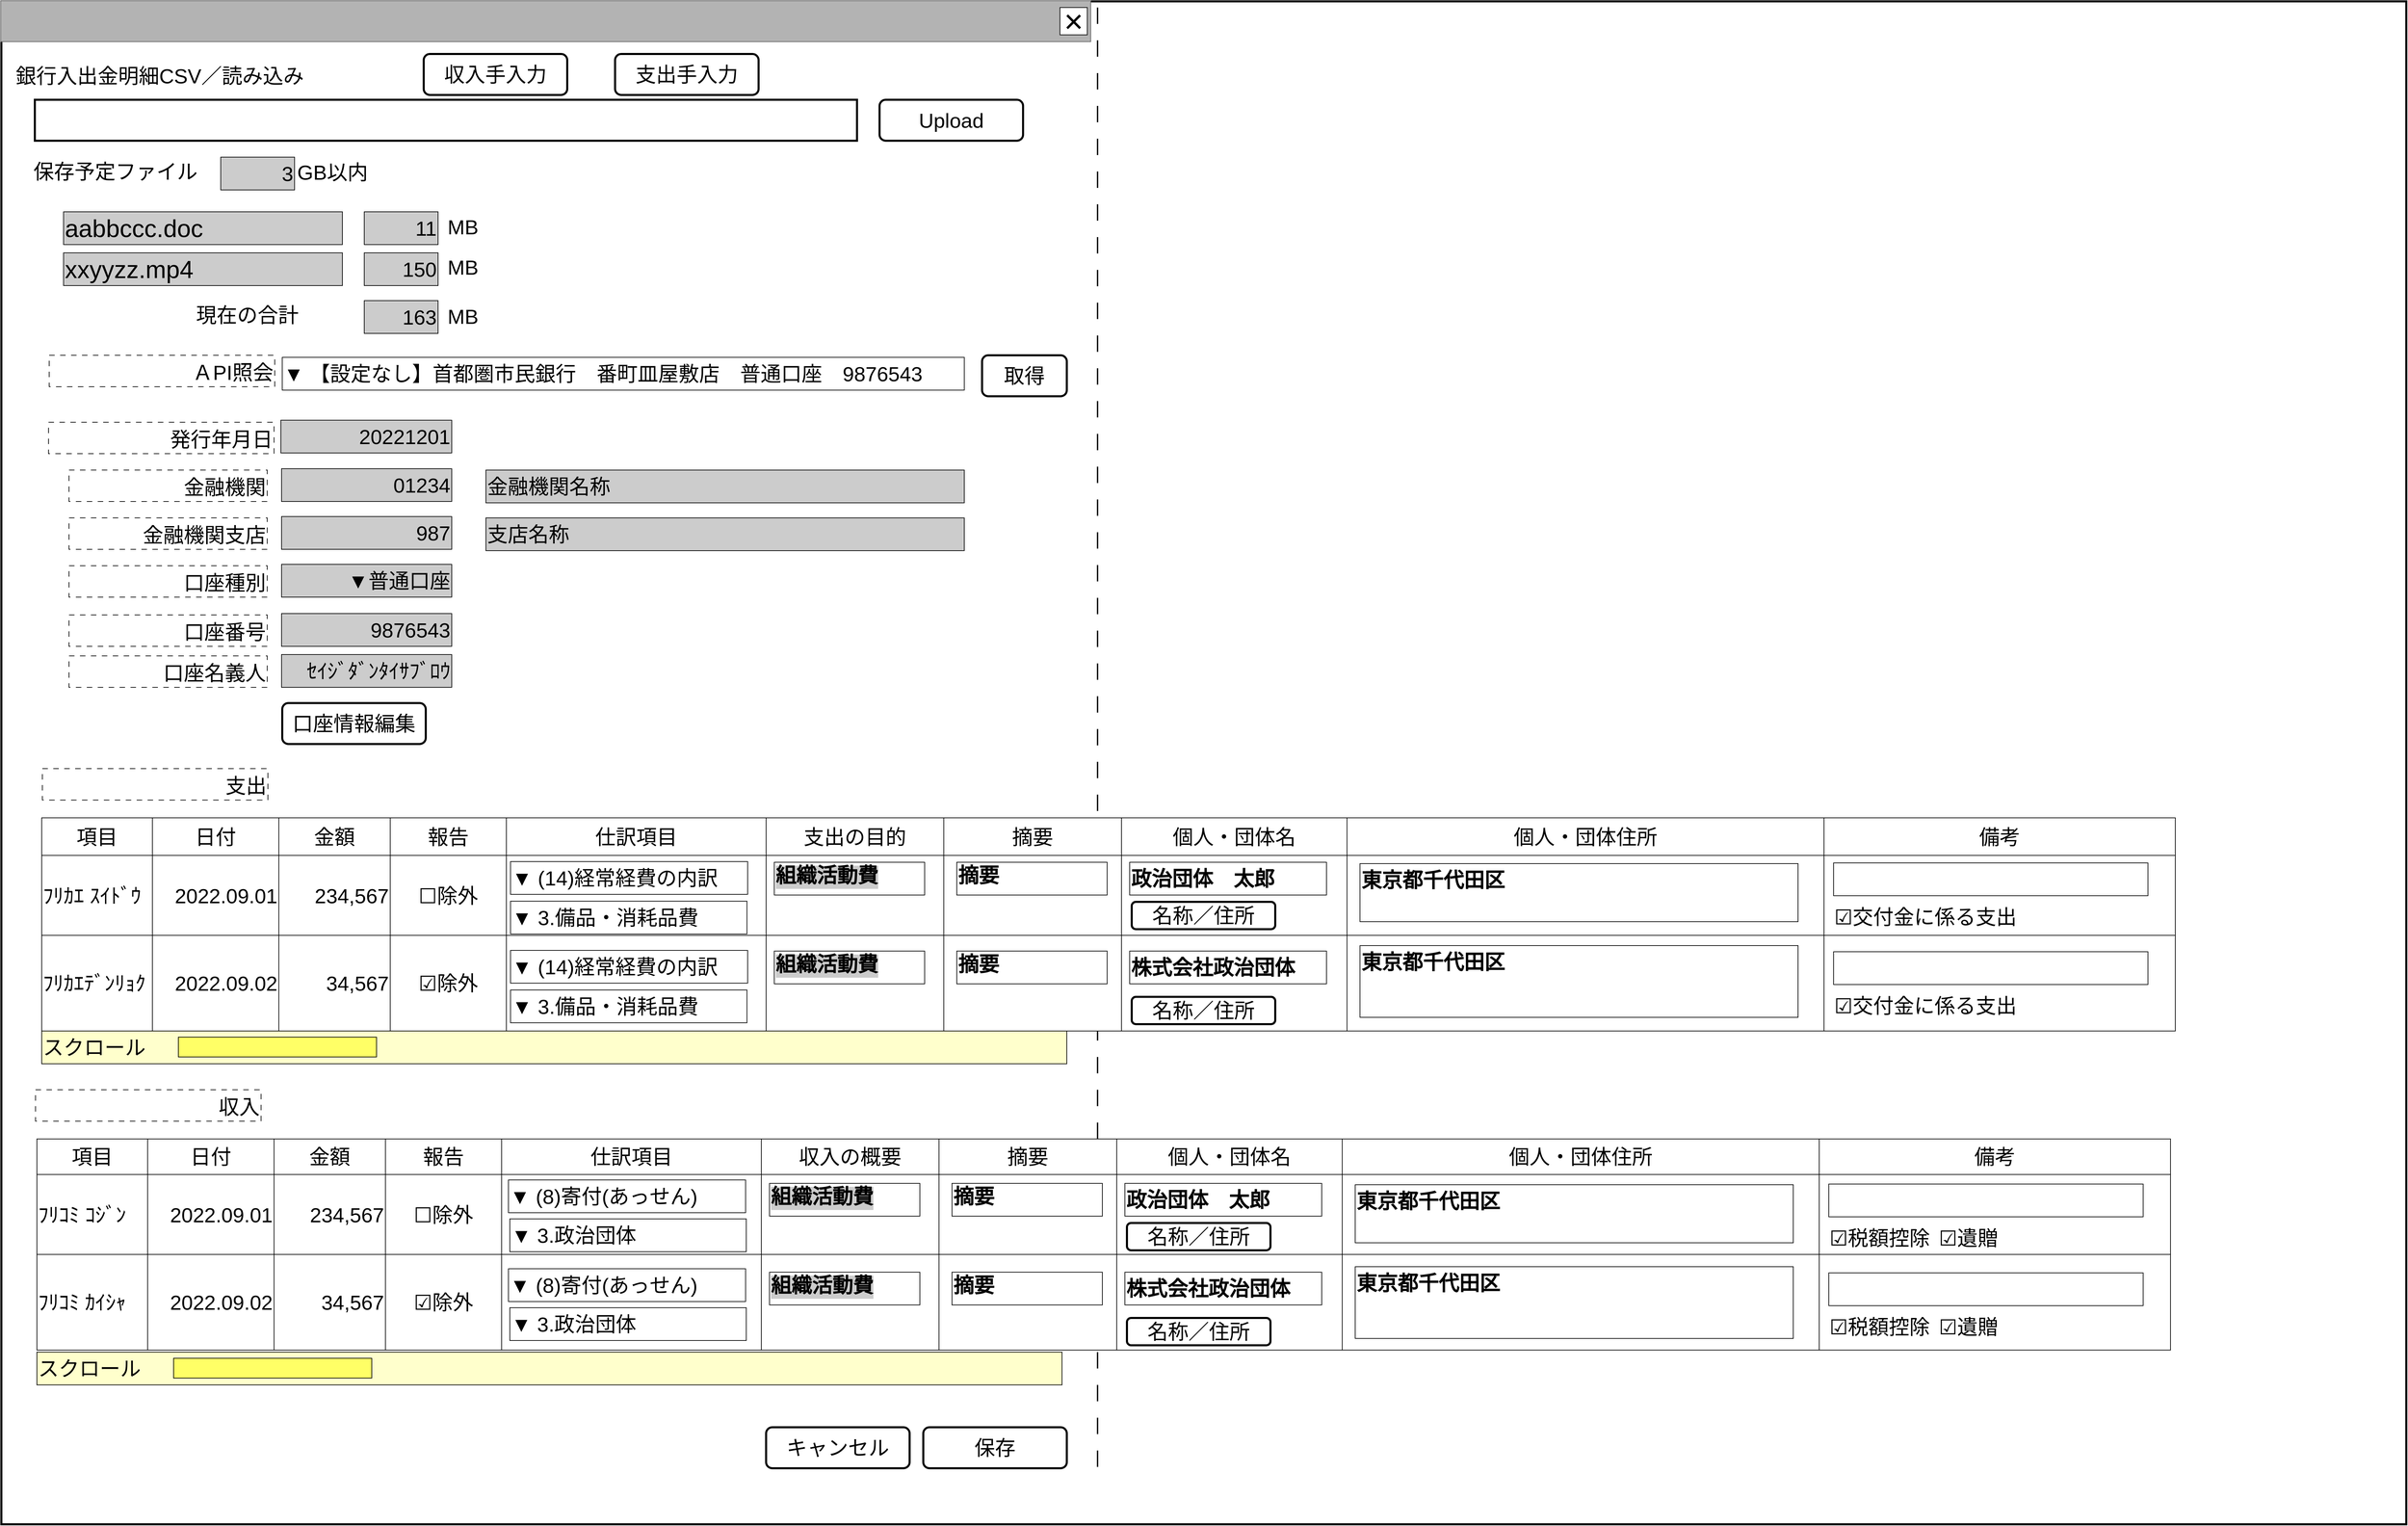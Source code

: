 <mxfile version="23.0.2" type="device">
  <diagram name="ページ1" id="LE8fIzdrHe0wcv1LTvfw">
    <mxGraphModel dx="2887" dy="1727" grid="1" gridSize="10" guides="1" tooltips="1" connect="1" arrows="1" fold="1" page="1" pageScale="1" pageWidth="1600" pageHeight="1200" math="0" shadow="0">
      <root>
        <mxCell id="0" />
        <mxCell id="cFaB45KztUIKXS-_cTrr-4" value="背景" style="locked=1;" parent="0" visible="0" />
        <mxCell id="cFaB45KztUIKXS-_cTrr-5" value="" style="rounded=0;whiteSpace=wrap;html=1;strokeWidth=3;" parent="cFaB45KztUIKXS-_cTrr-4" vertex="1">
          <mxGeometry x="1" y="1" width="1595" height="1180" as="geometry" />
        </mxCell>
        <mxCell id="cFaB45KztUIKXS-_cTrr-6" value="" style="rounded=0;whiteSpace=wrap;html=1;fillColor=#B3B3B3;fontColor=#333333;strokeColor=#666666;" parent="cFaB45KztUIKXS-_cTrr-4" vertex="1">
          <mxGeometry width="1595" height="60" as="geometry" />
        </mxCell>
        <mxCell id="cFaB45KztUIKXS-_cTrr-7" value="&lt;font style=&quot;font-size: 48px;&quot;&gt;×&lt;/font&gt;" style="rounded=0;whiteSpace=wrap;html=1;" parent="cFaB45KztUIKXS-_cTrr-4" vertex="1">
          <mxGeometry x="1550" y="10" width="40" height="40" as="geometry" />
        </mxCell>
        <mxCell id="cFaB45KztUIKXS-_cTrr-8" value="" style="rounded=0;whiteSpace=wrap;html=1;" parent="cFaB45KztUIKXS-_cTrr-4" vertex="1">
          <mxGeometry x="830" y="670" width="120" height="60" as="geometry" />
        </mxCell>
        <mxCell id="cFaB45KztUIKXS-_cTrr-9" value="ウインドウ" style="" parent="0" />
        <mxCell id="cFaB45KztUIKXS-_cTrr-10" value="" style="rounded=0;whiteSpace=wrap;html=1;strokeWidth=3;" parent="cFaB45KztUIKXS-_cTrr-9" vertex="1">
          <mxGeometry x="1" y="1" width="3519" height="2229" as="geometry" />
        </mxCell>
        <mxCell id="cFaB45KztUIKXS-_cTrr-11" value="" style="rounded=0;whiteSpace=wrap;html=1;fillColor=#B3B3B3;fontColor=#333333;strokeColor=#666666;" parent="cFaB45KztUIKXS-_cTrr-9" vertex="1">
          <mxGeometry width="1595" height="60" as="geometry" />
        </mxCell>
        <mxCell id="vKDBNKoQQVE-0nd1KgR7-112" value="" style="line;strokeWidth=2;direction=south;html=1;dashed=1;dashPattern=12 12;" parent="cFaB45KztUIKXS-_cTrr-9" vertex="1">
          <mxGeometry x="1600" y="10" width="10" height="2160" as="geometry" />
        </mxCell>
        <mxCell id="cFaB45KztUIKXS-_cTrr-12" value="&lt;font style=&quot;font-size: 48px;&quot;&gt;×&lt;/font&gt;" style="rounded=0;whiteSpace=wrap;html=1;" parent="cFaB45KztUIKXS-_cTrr-9" vertex="1">
          <mxGeometry x="1550" y="10" width="40" height="40" as="geometry" />
        </mxCell>
        <mxCell id="cFaB45KztUIKXS-_cTrr-14" value="名称未設定レイヤ" style="" parent="0" />
        <mxCell id="vKDBNKoQQVE-0nd1KgR7-4" value="&lt;span style=&quot;font-size: 30px;&quot;&gt;保存予定ファイル&lt;/span&gt;" style="text;html=1;strokeColor=none;fillColor=none;align=left;verticalAlign=middle;whiteSpace=wrap;rounded=0;" parent="cFaB45KztUIKXS-_cTrr-14" vertex="1">
          <mxGeometry x="46" y="230" width="250" height="40" as="geometry" />
        </mxCell>
        <mxCell id="vKDBNKoQQVE-0nd1KgR7-5" value="&lt;span style=&quot;font-size: 30px;&quot;&gt;3&lt;/span&gt;" style="rounded=0;whiteSpace=wrap;html=1;align=right;fillColor=#CCCCCC;" parent="cFaB45KztUIKXS-_cTrr-14" vertex="1">
          <mxGeometry x="322" y="229" width="108" height="48" as="geometry" />
        </mxCell>
        <mxCell id="vKDBNKoQQVE-0nd1KgR7-6" value="&lt;span style=&quot;font-size: 30px;&quot;&gt;GB以内&lt;/span&gt;" style="text;html=1;strokeColor=none;fillColor=none;align=left;verticalAlign=middle;whiteSpace=wrap;rounded=0;" parent="cFaB45KztUIKXS-_cTrr-14" vertex="1">
          <mxGeometry x="432" y="231" width="250" height="40" as="geometry" />
        </mxCell>
        <mxCell id="vKDBNKoQQVE-0nd1KgR7-7" value="&lt;font style=&quot;font-size: 36px;&quot;&gt;aabbccc.doc&lt;/font&gt;" style="rounded=0;whiteSpace=wrap;html=1;align=left;fillColor=#CCCCCC;" parent="cFaB45KztUIKXS-_cTrr-14" vertex="1">
          <mxGeometry x="92" y="309" width="408" height="48" as="geometry" />
        </mxCell>
        <mxCell id="vKDBNKoQQVE-0nd1KgR7-8" value="&lt;font style=&quot;font-size: 36px;&quot;&gt;xxyyzz.mp4&lt;/font&gt;" style="rounded=0;whiteSpace=wrap;html=1;align=left;fillColor=#CCCCCC;" parent="cFaB45KztUIKXS-_cTrr-14" vertex="1">
          <mxGeometry x="92" y="369" width="408" height="48" as="geometry" />
        </mxCell>
        <mxCell id="vKDBNKoQQVE-0nd1KgR7-9" value="&lt;span style=&quot;font-size: 30px;&quot;&gt;11&lt;/span&gt;" style="rounded=0;whiteSpace=wrap;html=1;align=right;fillColor=#CCCCCC;" parent="cFaB45KztUIKXS-_cTrr-14" vertex="1">
          <mxGeometry x="532" y="309" width="108" height="48" as="geometry" />
        </mxCell>
        <mxCell id="vKDBNKoQQVE-0nd1KgR7-10" value="&lt;span style=&quot;font-size: 30px;&quot;&gt;150&lt;/span&gt;" style="rounded=0;whiteSpace=wrap;html=1;align=right;fillColor=#CCCCCC;" parent="cFaB45KztUIKXS-_cTrr-14" vertex="1">
          <mxGeometry x="532" y="369" width="108" height="48" as="geometry" />
        </mxCell>
        <mxCell id="vKDBNKoQQVE-0nd1KgR7-11" value="&lt;span style=&quot;font-size: 30px;&quot;&gt;MB&lt;/span&gt;" style="text;html=1;strokeColor=none;fillColor=none;align=left;verticalAlign=middle;whiteSpace=wrap;rounded=0;" parent="cFaB45KztUIKXS-_cTrr-14" vertex="1">
          <mxGeometry x="652" y="311" width="88" height="40" as="geometry" />
        </mxCell>
        <mxCell id="vKDBNKoQQVE-0nd1KgR7-12" value="&lt;span style=&quot;font-size: 30px;&quot;&gt;MB&lt;/span&gt;" style="text;html=1;strokeColor=none;fillColor=none;align=left;verticalAlign=middle;whiteSpace=wrap;rounded=0;" parent="cFaB45KztUIKXS-_cTrr-14" vertex="1">
          <mxGeometry x="652" y="370" width="88" height="40" as="geometry" />
        </mxCell>
        <mxCell id="vKDBNKoQQVE-0nd1KgR7-13" value="&lt;span style=&quot;font-size: 30px;&quot;&gt;現在の合計&lt;/span&gt;" style="text;html=1;strokeColor=none;fillColor=none;align=left;verticalAlign=middle;whiteSpace=wrap;rounded=0;" parent="cFaB45KztUIKXS-_cTrr-14" vertex="1">
          <mxGeometry x="284" y="440" width="250" height="40" as="geometry" />
        </mxCell>
        <mxCell id="vKDBNKoQQVE-0nd1KgR7-14" value="&lt;span style=&quot;font-size: 30px;&quot;&gt;163&lt;/span&gt;" style="rounded=0;whiteSpace=wrap;html=1;align=right;fillColor=#CCCCCC;" parent="cFaB45KztUIKXS-_cTrr-14" vertex="1">
          <mxGeometry x="532" y="439" width="108" height="48" as="geometry" />
        </mxCell>
        <mxCell id="vKDBNKoQQVE-0nd1KgR7-15" value="&lt;span style=&quot;font-size: 30px;&quot;&gt;MB&lt;/span&gt;" style="text;html=1;strokeColor=none;fillColor=none;align=left;verticalAlign=middle;whiteSpace=wrap;rounded=0;" parent="cFaB45KztUIKXS-_cTrr-14" vertex="1">
          <mxGeometry x="652" y="442" width="88" height="40" as="geometry" />
        </mxCell>
        <mxCell id="vKDBNKoQQVE-0nd1KgR7-16" value="&lt;span style=&quot;font-size: 30px;&quot;&gt;Upload&lt;/span&gt;" style="rounded=1;whiteSpace=wrap;html=1;fillColor=#FFFFFF;strokeWidth=3;" parent="cFaB45KztUIKXS-_cTrr-14" vertex="1">
          <mxGeometry x="1286" y="145" width="210" height="60" as="geometry" />
        </mxCell>
        <mxCell id="vKDBNKoQQVE-0nd1KgR7-17" value="&lt;span style=&quot;font-size: 30px;&quot;&gt;銀行入出金明細CSV／読み込み&lt;/span&gt;" style="text;html=1;strokeColor=none;fillColor=none;align=left;verticalAlign=middle;whiteSpace=wrap;rounded=0;" parent="cFaB45KztUIKXS-_cTrr-14" vertex="1">
          <mxGeometry x="20" y="90" width="600" height="40" as="geometry" />
        </mxCell>
        <mxCell id="vKDBNKoQQVE-0nd1KgR7-18" value="" style="rounded=0;whiteSpace=wrap;html=1;strokeWidth=3;" parent="cFaB45KztUIKXS-_cTrr-14" vertex="1">
          <mxGeometry x="50" y="145" width="1203" height="60" as="geometry" />
        </mxCell>
        <mxCell id="vKDBNKoQQVE-0nd1KgR7-20" value="&lt;span style=&quot;font-size: 30px;&quot;&gt;保存&lt;/span&gt;" style="rounded=1;whiteSpace=wrap;html=1;strokeWidth=3;" parent="cFaB45KztUIKXS-_cTrr-14" vertex="1">
          <mxGeometry x="1350" y="2088" width="210" height="60" as="geometry" />
        </mxCell>
        <mxCell id="vKDBNKoQQVE-0nd1KgR7-21" value="&lt;span style=&quot;font-size: 30px;&quot;&gt;キャンセル&lt;/span&gt;" style="rounded=1;whiteSpace=wrap;html=1;strokeWidth=3;" parent="cFaB45KztUIKXS-_cTrr-14" vertex="1">
          <mxGeometry x="1120" y="2088" width="210" height="60" as="geometry" />
        </mxCell>
        <mxCell id="vKDBNKoQQVE-0nd1KgR7-33" value="&lt;span style=&quot;font-size: 30px;&quot;&gt;発行年月日&lt;/span&gt;" style="rounded=0;whiteSpace=wrap;html=1;align=right;dashed=1;dashPattern=8 8;verticalAlign=bottom;" parent="cFaB45KztUIKXS-_cTrr-14" vertex="1">
          <mxGeometry x="70" y="617" width="330" height="46" as="geometry" />
        </mxCell>
        <mxCell id="vKDBNKoQQVE-0nd1KgR7-34" value="&lt;font style=&quot;font-size: 30px;&quot;&gt;20221201&lt;/font&gt;" style="rounded=0;whiteSpace=wrap;html=1;align=right;fillColor=#CCCCCC;" parent="cFaB45KztUIKXS-_cTrr-14" vertex="1">
          <mxGeometry x="410" y="614" width="250" height="48" as="geometry" />
        </mxCell>
        <mxCell id="vKDBNKoQQVE-0nd1KgR7-37" value="&lt;span style=&quot;font-size: 30px;&quot;&gt;金融機関&lt;/span&gt;" style="rounded=0;whiteSpace=wrap;html=1;align=right;dashed=1;dashPattern=8 8;verticalAlign=bottom;" parent="cFaB45KztUIKXS-_cTrr-14" vertex="1">
          <mxGeometry x="100" y="687" width="290" height="46" as="geometry" />
        </mxCell>
        <mxCell id="vKDBNKoQQVE-0nd1KgR7-38" value="&lt;span style=&quot;font-size: 30px;&quot;&gt;金融機関名称&lt;/span&gt;" style="rounded=0;whiteSpace=wrap;html=1;align=left;fillColor=#CCCCCC;" parent="cFaB45KztUIKXS-_cTrr-14" vertex="1">
          <mxGeometry x="710" y="687" width="700" height="48" as="geometry" />
        </mxCell>
        <mxCell id="vKDBNKoQQVE-0nd1KgR7-86" value="&lt;span style=&quot;font-size: 30px;&quot;&gt;収入手入力&lt;/span&gt;" style="rounded=1;whiteSpace=wrap;html=1;fillColor=#FFFFFF;strokeWidth=3;" parent="cFaB45KztUIKXS-_cTrr-14" vertex="1">
          <mxGeometry x="619" y="78" width="210" height="60" as="geometry" />
        </mxCell>
        <mxCell id="vKDBNKoQQVE-0nd1KgR7-113" value="&lt;div style=&quot;&quot;&gt;&lt;font style=&quot;font-size: 30px;&quot;&gt;スクロール&lt;/font&gt;&lt;/div&gt;" style="rounded=0;whiteSpace=wrap;html=1;align=left;verticalAlign=top;fillColor=#FFFFCC;" parent="cFaB45KztUIKXS-_cTrr-14" vertex="1">
          <mxGeometry x="60" y="1508" width="1500" height="48" as="geometry" />
        </mxCell>
        <mxCell id="vKDBNKoQQVE-0nd1KgR7-114" value="&lt;div style=&quot;&quot;&gt;&lt;br&gt;&lt;/div&gt;" style="rounded=0;whiteSpace=wrap;html=1;align=left;verticalAlign=top;fillColor=#FFFF66;" parent="cFaB45KztUIKXS-_cTrr-14" vertex="1">
          <mxGeometry x="260" y="1517" width="290" height="29" as="geometry" />
        </mxCell>
        <mxCell id="v6TTtqZo2tFXb-guGodf-0" value="&lt;span style=&quot;font-size: 30px;&quot;&gt;01234&lt;/span&gt;" style="rounded=0;whiteSpace=wrap;html=1;align=right;fillColor=#CCCCCC;" parent="cFaB45KztUIKXS-_cTrr-14" vertex="1">
          <mxGeometry x="411" y="685" width="249" height="48" as="geometry" />
        </mxCell>
        <mxCell id="v6TTtqZo2tFXb-guGodf-1" value="&lt;span style=&quot;font-size: 30px;&quot;&gt;金融機関支店&lt;/span&gt;" style="rounded=0;whiteSpace=wrap;html=1;align=right;dashed=1;dashPattern=8 8;verticalAlign=bottom;" parent="cFaB45KztUIKXS-_cTrr-14" vertex="1">
          <mxGeometry x="100" y="757" width="290" height="46" as="geometry" />
        </mxCell>
        <mxCell id="v6TTtqZo2tFXb-guGodf-2" value="&lt;span style=&quot;font-size: 30px;&quot;&gt;支店名称&lt;/span&gt;" style="rounded=0;whiteSpace=wrap;html=1;align=left;fillColor=#CCCCCC;" parent="cFaB45KztUIKXS-_cTrr-14" vertex="1">
          <mxGeometry x="710" y="757" width="700" height="48" as="geometry" />
        </mxCell>
        <mxCell id="v6TTtqZo2tFXb-guGodf-3" value="&lt;span style=&quot;font-size: 30px;&quot;&gt;987&lt;/span&gt;" style="rounded=0;whiteSpace=wrap;html=1;align=right;fillColor=#CCCCCC;" parent="cFaB45KztUIKXS-_cTrr-14" vertex="1">
          <mxGeometry x="411" y="755" width="249" height="48" as="geometry" />
        </mxCell>
        <mxCell id="v6TTtqZo2tFXb-guGodf-4" value="&lt;span style=&quot;font-size: 30px;&quot;&gt;口座種別&lt;/span&gt;" style="rounded=0;whiteSpace=wrap;html=1;align=right;dashed=1;dashPattern=8 8;verticalAlign=bottom;" parent="cFaB45KztUIKXS-_cTrr-14" vertex="1">
          <mxGeometry x="100" y="827" width="290" height="46" as="geometry" />
        </mxCell>
        <mxCell id="v6TTtqZo2tFXb-guGodf-6" value="&lt;span style=&quot;font-size: 30px;&quot;&gt;▼普通口座&lt;/span&gt;" style="rounded=0;whiteSpace=wrap;html=1;align=right;fillColor=#CCCCCC;" parent="cFaB45KztUIKXS-_cTrr-14" vertex="1">
          <mxGeometry x="411" y="825" width="249" height="48" as="geometry" />
        </mxCell>
        <mxCell id="v6TTtqZo2tFXb-guGodf-7" value="&lt;span style=&quot;font-size: 30px;&quot;&gt;口座番号&lt;/span&gt;" style="rounded=0;whiteSpace=wrap;html=1;align=right;dashed=1;dashPattern=8 8;verticalAlign=bottom;" parent="cFaB45KztUIKXS-_cTrr-14" vertex="1">
          <mxGeometry x="100" y="899" width="290" height="46" as="geometry" />
        </mxCell>
        <mxCell id="v6TTtqZo2tFXb-guGodf-9" value="&lt;span style=&quot;font-size: 30px;&quot;&gt;9876543&lt;/span&gt;" style="rounded=0;whiteSpace=wrap;html=1;align=right;fillColor=#CCCCCC;" parent="cFaB45KztUIKXS-_cTrr-14" vertex="1">
          <mxGeometry x="411" y="897" width="249" height="48" as="geometry" />
        </mxCell>
        <mxCell id="v6TTtqZo2tFXb-guGodf-10" value="&lt;div style=&quot;&quot;&gt;&lt;font style=&quot;font-size: 30px;&quot;&gt;▼ 【設定なし】首都圏市民銀行　番町皿屋敷店　普通口座　9876543&lt;/font&gt;&lt;/div&gt;" style="rounded=0;whiteSpace=wrap;html=1;align=left;" parent="cFaB45KztUIKXS-_cTrr-14" vertex="1">
          <mxGeometry x="412" y="522" width="998" height="48" as="geometry" />
        </mxCell>
        <mxCell id="v6TTtqZo2tFXb-guGodf-12" value="&lt;span style=&quot;font-size: 30px;&quot;&gt;ＡPI照会&lt;/span&gt;" style="rounded=0;whiteSpace=wrap;html=1;align=right;dashed=1;dashPattern=8 8;verticalAlign=bottom;" parent="cFaB45KztUIKXS-_cTrr-14" vertex="1">
          <mxGeometry x="71" y="519" width="330" height="46" as="geometry" />
        </mxCell>
        <mxCell id="v6TTtqZo2tFXb-guGodf-13" value="&lt;span style=&quot;font-size: 30px;&quot;&gt;支出&lt;/span&gt;" style="rounded=0;whiteSpace=wrap;html=1;align=right;dashed=1;dashPattern=8 8;verticalAlign=bottom;" parent="cFaB45KztUIKXS-_cTrr-14" vertex="1">
          <mxGeometry x="61" y="1124" width="330" height="46" as="geometry" />
        </mxCell>
        <mxCell id="v6TTtqZo2tFXb-guGodf-17" value="" style="childLayout=tableLayout;recursiveResize=0;shadow=0;fillColor=default;align=left;" parent="cFaB45KztUIKXS-_cTrr-14" vertex="1">
          <mxGeometry x="60" y="1196" width="3122" height="312" as="geometry" />
        </mxCell>
        <mxCell id="v6TTtqZo2tFXb-guGodf-18" value="" style="shape=tableRow;horizontal=0;startSize=0;swimlaneHead=0;swimlaneBody=0;top=0;left=0;bottom=0;right=0;dropTarget=0;collapsible=0;recursiveResize=0;expand=0;fontStyle=0;fillColor=none;strokeColor=inherit;" parent="v6TTtqZo2tFXb-guGodf-17" vertex="1">
          <mxGeometry width="3122" height="55" as="geometry" />
        </mxCell>
        <mxCell id="v6TTtqZo2tFXb-guGodf-19" value="&lt;font style=&quot;font-size: 30px;&quot;&gt;項目&lt;/font&gt;" style="connectable=0;recursiveResize=0;strokeColor=inherit;fillColor=none;align=center;whiteSpace=wrap;html=1;" parent="v6TTtqZo2tFXb-guGodf-18" vertex="1">
          <mxGeometry width="162" height="55" as="geometry">
            <mxRectangle width="162" height="55" as="alternateBounds" />
          </mxGeometry>
        </mxCell>
        <mxCell id="v6TTtqZo2tFXb-guGodf-54" value="&lt;font style=&quot;font-size: 30px;&quot;&gt;日付&lt;/font&gt;" style="connectable=0;recursiveResize=0;strokeColor=inherit;fillColor=none;align=center;whiteSpace=wrap;html=1;" parent="v6TTtqZo2tFXb-guGodf-18" vertex="1">
          <mxGeometry x="162" width="185" height="55" as="geometry">
            <mxRectangle width="185" height="55" as="alternateBounds" />
          </mxGeometry>
        </mxCell>
        <mxCell id="v6TTtqZo2tFXb-guGodf-20" value="&lt;font style=&quot;font-size: 30px;&quot;&gt;金額&lt;/font&gt;" style="connectable=0;recursiveResize=0;strokeColor=inherit;fillColor=none;align=center;whiteSpace=wrap;html=1;" parent="v6TTtqZo2tFXb-guGodf-18" vertex="1">
          <mxGeometry x="347" width="163" height="55" as="geometry">
            <mxRectangle width="163" height="55" as="alternateBounds" />
          </mxGeometry>
        </mxCell>
        <mxCell id="v6TTtqZo2tFXb-guGodf-21" value="&lt;span style=&quot;font-size: 30px;&quot;&gt;報告&lt;/span&gt;" style="connectable=0;recursiveResize=0;strokeColor=inherit;fillColor=none;align=center;whiteSpace=wrap;html=1;" parent="v6TTtqZo2tFXb-guGodf-18" vertex="1">
          <mxGeometry x="510" width="170" height="55" as="geometry">
            <mxRectangle width="170" height="55" as="alternateBounds" />
          </mxGeometry>
        </mxCell>
        <mxCell id="v6TTtqZo2tFXb-guGodf-22" value="&lt;font style=&quot;font-size: 30px;&quot;&gt;仕訳項目&lt;/font&gt;" style="connectable=0;recursiveResize=0;strokeColor=inherit;fillColor=none;align=center;whiteSpace=wrap;html=1;" parent="v6TTtqZo2tFXb-guGodf-18" vertex="1">
          <mxGeometry x="680" width="380" height="55" as="geometry">
            <mxRectangle width="380" height="55" as="alternateBounds" />
          </mxGeometry>
        </mxCell>
        <mxCell id="v6TTtqZo2tFXb-guGodf-23" value="&lt;font style=&quot;font-size: 30px;&quot;&gt;支出の目的&lt;/font&gt;" style="connectable=0;recursiveResize=0;strokeColor=inherit;fillColor=none;align=center;whiteSpace=wrap;html=1;" parent="v6TTtqZo2tFXb-guGodf-18" vertex="1">
          <mxGeometry x="1060" width="260" height="55" as="geometry">
            <mxRectangle width="260" height="55" as="alternateBounds" />
          </mxGeometry>
        </mxCell>
        <mxCell id="v6TTtqZo2tFXb-guGodf-24" value="&lt;font style=&quot;font-size: 30px;&quot;&gt;摘要&lt;/font&gt;" style="connectable=0;recursiveResize=0;strokeColor=inherit;fillColor=none;align=center;whiteSpace=wrap;html=1;" parent="v6TTtqZo2tFXb-guGodf-18" vertex="1">
          <mxGeometry x="1320" width="260" height="55" as="geometry">
            <mxRectangle width="260" height="55" as="alternateBounds" />
          </mxGeometry>
        </mxCell>
        <mxCell id="v6TTtqZo2tFXb-guGodf-57" value="&lt;font style=&quot;font-size: 30px;&quot;&gt;個人・団体名&lt;/font&gt;" style="connectable=0;recursiveResize=0;strokeColor=inherit;fillColor=none;align=center;whiteSpace=wrap;html=1;" parent="v6TTtqZo2tFXb-guGodf-18" vertex="1">
          <mxGeometry x="1580" width="330" height="55" as="geometry">
            <mxRectangle width="330" height="55" as="alternateBounds" />
          </mxGeometry>
        </mxCell>
        <mxCell id="v6TTtqZo2tFXb-guGodf-60" value="&lt;font style=&quot;font-size: 30px;&quot;&gt;個人・団体住所&lt;/font&gt;" style="connectable=0;recursiveResize=0;strokeColor=inherit;fillColor=none;align=center;whiteSpace=wrap;html=1;" parent="v6TTtqZo2tFXb-guGodf-18" vertex="1">
          <mxGeometry x="1910" width="698" height="55" as="geometry">
            <mxRectangle width="698" height="55" as="alternateBounds" />
          </mxGeometry>
        </mxCell>
        <mxCell id="v6TTtqZo2tFXb-guGodf-25" value="&lt;font style=&quot;font-size: 30px;&quot;&gt;備考&lt;/font&gt;" style="connectable=0;recursiveResize=0;strokeColor=inherit;fillColor=none;align=center;whiteSpace=wrap;html=1;" parent="v6TTtqZo2tFXb-guGodf-18" vertex="1">
          <mxGeometry x="2608" width="514" height="55" as="geometry">
            <mxRectangle width="514" height="55" as="alternateBounds" />
          </mxGeometry>
        </mxCell>
        <mxCell id="v6TTtqZo2tFXb-guGodf-26" style="shape=tableRow;horizontal=0;startSize=0;swimlaneHead=0;swimlaneBody=0;top=0;left=0;bottom=0;right=0;dropTarget=0;collapsible=0;recursiveResize=0;expand=0;fontStyle=0;fillColor=none;strokeColor=inherit;" parent="v6TTtqZo2tFXb-guGodf-17" vertex="1">
          <mxGeometry y="55" width="3122" height="117" as="geometry" />
        </mxCell>
        <mxCell id="v6TTtqZo2tFXb-guGodf-27" value="&lt;span style=&quot;font-size: 30px;&quot;&gt;ﾌﾘｶｴ ｽｲﾄﾞｳ&lt;/span&gt;" style="connectable=0;recursiveResize=0;strokeColor=inherit;fillColor=none;align=left;whiteSpace=wrap;html=1;" parent="v6TTtqZo2tFXb-guGodf-26" vertex="1">
          <mxGeometry width="162" height="117" as="geometry">
            <mxRectangle width="162" height="117" as="alternateBounds" />
          </mxGeometry>
        </mxCell>
        <mxCell id="v6TTtqZo2tFXb-guGodf-55" value="&lt;font style=&quot;font-size: 30px;&quot;&gt;2022.09.01&lt;/font&gt;" style="connectable=0;recursiveResize=0;strokeColor=inherit;fillColor=none;align=right;whiteSpace=wrap;html=1;" parent="v6TTtqZo2tFXb-guGodf-26" vertex="1">
          <mxGeometry x="162" width="185" height="117" as="geometry">
            <mxRectangle width="185" height="117" as="alternateBounds" />
          </mxGeometry>
        </mxCell>
        <mxCell id="v6TTtqZo2tFXb-guGodf-28" value="&lt;font style=&quot;font-size: 30px;&quot;&gt;234,567&lt;/font&gt;" style="connectable=0;recursiveResize=0;strokeColor=inherit;fillColor=none;align=right;whiteSpace=wrap;html=1;" parent="v6TTtqZo2tFXb-guGodf-26" vertex="1">
          <mxGeometry x="347" width="163" height="117" as="geometry">
            <mxRectangle width="163" height="117" as="alternateBounds" />
          </mxGeometry>
        </mxCell>
        <mxCell id="v6TTtqZo2tFXb-guGodf-29" value="&lt;font style=&quot;font-size: 30px;&quot;&gt;☐除外&lt;/font&gt;" style="connectable=0;recursiveResize=0;strokeColor=inherit;fillColor=none;align=center;whiteSpace=wrap;html=1;" parent="v6TTtqZo2tFXb-guGodf-26" vertex="1">
          <mxGeometry x="510" width="170" height="117" as="geometry">
            <mxRectangle width="170" height="117" as="alternateBounds" />
          </mxGeometry>
        </mxCell>
        <mxCell id="v6TTtqZo2tFXb-guGodf-30" style="connectable=0;recursiveResize=0;strokeColor=inherit;fillColor=none;align=center;whiteSpace=wrap;html=1;" parent="v6TTtqZo2tFXb-guGodf-26" vertex="1">
          <mxGeometry x="680" width="380" height="117" as="geometry">
            <mxRectangle width="380" height="117" as="alternateBounds" />
          </mxGeometry>
        </mxCell>
        <mxCell id="v6TTtqZo2tFXb-guGodf-31" style="connectable=0;recursiveResize=0;strokeColor=inherit;fillColor=none;align=center;whiteSpace=wrap;html=1;" parent="v6TTtqZo2tFXb-guGodf-26" vertex="1">
          <mxGeometry x="1060" width="260" height="117" as="geometry">
            <mxRectangle width="260" height="117" as="alternateBounds" />
          </mxGeometry>
        </mxCell>
        <mxCell id="v6TTtqZo2tFXb-guGodf-32" style="connectable=0;recursiveResize=0;strokeColor=inherit;fillColor=none;align=center;whiteSpace=wrap;html=1;" parent="v6TTtqZo2tFXb-guGodf-26" vertex="1">
          <mxGeometry x="1320" width="260" height="117" as="geometry">
            <mxRectangle width="260" height="117" as="alternateBounds" />
          </mxGeometry>
        </mxCell>
        <mxCell id="v6TTtqZo2tFXb-guGodf-58" style="connectable=0;recursiveResize=0;strokeColor=inherit;fillColor=none;align=center;whiteSpace=wrap;html=1;" parent="v6TTtqZo2tFXb-guGodf-26" vertex="1">
          <mxGeometry x="1580" width="330" height="117" as="geometry">
            <mxRectangle width="330" height="117" as="alternateBounds" />
          </mxGeometry>
        </mxCell>
        <mxCell id="v6TTtqZo2tFXb-guGodf-61" style="connectable=0;recursiveResize=0;strokeColor=inherit;fillColor=none;align=center;whiteSpace=wrap;html=1;" parent="v6TTtqZo2tFXb-guGodf-26" vertex="1">
          <mxGeometry x="1910" width="698" height="117" as="geometry">
            <mxRectangle width="698" height="117" as="alternateBounds" />
          </mxGeometry>
        </mxCell>
        <mxCell id="v6TTtqZo2tFXb-guGodf-33" style="connectable=0;recursiveResize=0;strokeColor=inherit;fillColor=none;align=center;whiteSpace=wrap;html=1;" parent="v6TTtqZo2tFXb-guGodf-26" vertex="1">
          <mxGeometry x="2608" width="514" height="117" as="geometry">
            <mxRectangle width="514" height="117" as="alternateBounds" />
          </mxGeometry>
        </mxCell>
        <mxCell id="v6TTtqZo2tFXb-guGodf-34" style="shape=tableRow;horizontal=0;startSize=0;swimlaneHead=0;swimlaneBody=0;top=0;left=0;bottom=0;right=0;dropTarget=0;collapsible=0;recursiveResize=0;expand=0;fontStyle=0;fillColor=none;strokeColor=inherit;" parent="v6TTtqZo2tFXb-guGodf-17" vertex="1">
          <mxGeometry y="172" width="3122" height="140" as="geometry" />
        </mxCell>
        <mxCell id="v6TTtqZo2tFXb-guGodf-35" value="&lt;font style=&quot;font-size: 30px;&quot;&gt;ﾌﾘｶｴﾃﾞﾝﾘｮｸ&lt;/font&gt;" style="connectable=0;recursiveResize=0;strokeColor=inherit;fillColor=none;align=left;whiteSpace=wrap;html=1;" parent="v6TTtqZo2tFXb-guGodf-34" vertex="1">
          <mxGeometry width="162" height="140" as="geometry">
            <mxRectangle width="162" height="140" as="alternateBounds" />
          </mxGeometry>
        </mxCell>
        <mxCell id="v6TTtqZo2tFXb-guGodf-56" value="&lt;font style=&quot;font-size: 30px;&quot;&gt;2022.09.02&lt;/font&gt;" style="connectable=0;recursiveResize=0;strokeColor=inherit;fillColor=none;align=right;whiteSpace=wrap;html=1;" parent="v6TTtqZo2tFXb-guGodf-34" vertex="1">
          <mxGeometry x="162" width="185" height="140" as="geometry">
            <mxRectangle width="185" height="140" as="alternateBounds" />
          </mxGeometry>
        </mxCell>
        <mxCell id="v6TTtqZo2tFXb-guGodf-36" value="&lt;font style=&quot;font-size: 30px;&quot;&gt;34,567&lt;/font&gt;" style="connectable=0;recursiveResize=0;strokeColor=inherit;fillColor=none;align=right;whiteSpace=wrap;html=1;" parent="v6TTtqZo2tFXb-guGodf-34" vertex="1">
          <mxGeometry x="347" width="163" height="140" as="geometry">
            <mxRectangle width="163" height="140" as="alternateBounds" />
          </mxGeometry>
        </mxCell>
        <mxCell id="v6TTtqZo2tFXb-guGodf-37" value="&lt;font style=&quot;font-size: 30px;&quot;&gt;☑除外&lt;/font&gt;" style="connectable=0;recursiveResize=0;strokeColor=inherit;fillColor=none;align=center;whiteSpace=wrap;html=1;" parent="v6TTtqZo2tFXb-guGodf-34" vertex="1">
          <mxGeometry x="510" width="170" height="140" as="geometry">
            <mxRectangle width="170" height="140" as="alternateBounds" />
          </mxGeometry>
        </mxCell>
        <mxCell id="v6TTtqZo2tFXb-guGodf-38" style="connectable=0;recursiveResize=0;strokeColor=inherit;fillColor=none;align=center;whiteSpace=wrap;html=1;" parent="v6TTtqZo2tFXb-guGodf-34" vertex="1">
          <mxGeometry x="680" width="380" height="140" as="geometry">
            <mxRectangle width="380" height="140" as="alternateBounds" />
          </mxGeometry>
        </mxCell>
        <mxCell id="v6TTtqZo2tFXb-guGodf-39" style="connectable=0;recursiveResize=0;strokeColor=inherit;fillColor=none;align=center;whiteSpace=wrap;html=1;" parent="v6TTtqZo2tFXb-guGodf-34" vertex="1">
          <mxGeometry x="1060" width="260" height="140" as="geometry">
            <mxRectangle width="260" height="140" as="alternateBounds" />
          </mxGeometry>
        </mxCell>
        <mxCell id="v6TTtqZo2tFXb-guGodf-40" style="connectable=0;recursiveResize=0;strokeColor=inherit;fillColor=none;align=center;whiteSpace=wrap;html=1;" parent="v6TTtqZo2tFXb-guGodf-34" vertex="1">
          <mxGeometry x="1320" width="260" height="140" as="geometry">
            <mxRectangle width="260" height="140" as="alternateBounds" />
          </mxGeometry>
        </mxCell>
        <mxCell id="v6TTtqZo2tFXb-guGodf-59" style="connectable=0;recursiveResize=0;strokeColor=inherit;fillColor=none;align=center;whiteSpace=wrap;html=1;" parent="v6TTtqZo2tFXb-guGodf-34" vertex="1">
          <mxGeometry x="1580" width="330" height="140" as="geometry">
            <mxRectangle width="330" height="140" as="alternateBounds" />
          </mxGeometry>
        </mxCell>
        <mxCell id="v6TTtqZo2tFXb-guGodf-62" style="connectable=0;recursiveResize=0;strokeColor=inherit;fillColor=none;align=center;whiteSpace=wrap;html=1;" parent="v6TTtqZo2tFXb-guGodf-34" vertex="1">
          <mxGeometry x="1910" width="698" height="140" as="geometry">
            <mxRectangle width="698" height="140" as="alternateBounds" />
          </mxGeometry>
        </mxCell>
        <mxCell id="v6TTtqZo2tFXb-guGodf-41" style="connectable=0;recursiveResize=0;strokeColor=inherit;fillColor=none;align=center;whiteSpace=wrap;html=1;" parent="v6TTtqZo2tFXb-guGodf-34" vertex="1">
          <mxGeometry x="2608" width="514" height="140" as="geometry">
            <mxRectangle width="514" height="140" as="alternateBounds" />
          </mxGeometry>
        </mxCell>
        <mxCell id="v6TTtqZo2tFXb-guGodf-42" value="&lt;div style=&quot;&quot;&gt;&lt;div style=&quot;font-family: &amp;quot;MS GothIc&amp;quot;, Consolas, &amp;quot;Courier New&amp;quot;, monospace, Consolas, &amp;quot;Courier New&amp;quot;, monospace; line-height: 19px;&quot;&gt;&lt;font style=&quot;font-size: 30px;&quot;&gt;&lt;b style=&quot;&quot;&gt;摘要&lt;/b&gt;&lt;/font&gt;&lt;/div&gt;&lt;/div&gt;" style="rounded=0;whiteSpace=wrap;html=1;align=left;fillColor=#FFFFFF;" parent="cFaB45KztUIKXS-_cTrr-14" vertex="1">
          <mxGeometry x="1399" y="1261" width="220" height="48" as="geometry" />
        </mxCell>
        <mxCell id="v6TTtqZo2tFXb-guGodf-43" value="&lt;div style=&quot;&quot;&gt;&lt;div style=&quot;font-family: &amp;quot;MS GothIc&amp;quot;, Consolas, &amp;quot;Courier New&amp;quot;, monospace, Consolas, &amp;quot;Courier New&amp;quot;, monospace; line-height: 19px;&quot;&gt;&lt;font style=&quot;font-size: 30px; background-color: rgb(204, 204, 204);&quot;&gt;&lt;b&gt;組織活動費&lt;/b&gt;&lt;/font&gt;&lt;/div&gt;&lt;/div&gt;" style="rounded=0;whiteSpace=wrap;html=1;align=left;fillColor=#FFFFFF;" parent="cFaB45KztUIKXS-_cTrr-14" vertex="1">
          <mxGeometry x="1132" y="1261" width="220" height="48" as="geometry" />
        </mxCell>
        <mxCell id="v6TTtqZo2tFXb-guGodf-44" value="&lt;div style=&quot;&quot;&gt;&lt;font style=&quot;font-size: 30px;&quot;&gt;▼ (14)&lt;/font&gt;&lt;font style=&quot;font-size: 30px;&quot;&gt;経常経費の内訳&lt;/font&gt;&lt;/div&gt;" style="rounded=0;whiteSpace=wrap;html=1;align=left;" parent="cFaB45KztUIKXS-_cTrr-14" vertex="1">
          <mxGeometry x="746" y="1260" width="347" height="48" as="geometry" />
        </mxCell>
        <mxCell id="v6TTtqZo2tFXb-guGodf-45" value="&lt;div style=&quot;&quot;&gt;&lt;font style=&quot;font-size: 30px;&quot;&gt;▼ 3.備品・消耗品費&lt;/font&gt;&lt;/div&gt;" style="rounded=0;whiteSpace=wrap;html=1;align=left;" parent="cFaB45KztUIKXS-_cTrr-14" vertex="1">
          <mxGeometry x="746" y="1318" width="346" height="48" as="geometry" />
        </mxCell>
        <mxCell id="v6TTtqZo2tFXb-guGodf-46" value="&lt;div style=&quot;&quot;&gt;&lt;br&gt;&lt;/div&gt;" style="rounded=0;whiteSpace=wrap;html=1;align=left;verticalAlign=top;fillColor=#FFFFFF;" parent="cFaB45KztUIKXS-_cTrr-14" vertex="1">
          <mxGeometry x="2682" y="1262" width="460" height="48" as="geometry" />
        </mxCell>
        <mxCell id="v6TTtqZo2tFXb-guGodf-47" value="&lt;font style=&quot;font-size: 30px;&quot;&gt;☑交付金に係る支出&lt;/font&gt;" style="text;html=1;strokeColor=none;fillColor=none;align=left;verticalAlign=middle;whiteSpace=wrap;rounded=0;" parent="cFaB45KztUIKXS-_cTrr-14" vertex="1">
          <mxGeometry x="2681" y="1311" width="320" height="60" as="geometry" />
        </mxCell>
        <mxCell id="v6TTtqZo2tFXb-guGodf-48" value="&lt;div style=&quot;&quot;&gt;&lt;div style=&quot;font-family: &amp;quot;MS GothIc&amp;quot;, Consolas, &amp;quot;Courier New&amp;quot;, monospace, Consolas, &amp;quot;Courier New&amp;quot;, monospace; line-height: 19px;&quot;&gt;&lt;font style=&quot;font-size: 30px;&quot;&gt;&lt;b style=&quot;&quot;&gt;摘要&lt;/b&gt;&lt;/font&gt;&lt;/div&gt;&lt;/div&gt;" style="rounded=0;whiteSpace=wrap;html=1;align=left;" parent="cFaB45KztUIKXS-_cTrr-14" vertex="1">
          <mxGeometry x="1399" y="1391" width="220" height="48" as="geometry" />
        </mxCell>
        <mxCell id="v6TTtqZo2tFXb-guGodf-49" value="&lt;div style=&quot;&quot;&gt;&lt;div style=&quot;font-family: &amp;quot;MS GothIc&amp;quot;, Consolas, &amp;quot;Courier New&amp;quot;, monospace, Consolas, &amp;quot;Courier New&amp;quot;, monospace; line-height: 19px;&quot;&gt;&lt;font style=&quot;font-size: 30px; background-color: rgb(204, 204, 204);&quot;&gt;&lt;b&gt;組織活動費&lt;/b&gt;&lt;/font&gt;&lt;/div&gt;&lt;/div&gt;" style="rounded=0;whiteSpace=wrap;html=1;align=left;fillColor=#FFFFFF;" parent="cFaB45KztUIKXS-_cTrr-14" vertex="1">
          <mxGeometry x="1132" y="1391" width="220" height="48" as="geometry" />
        </mxCell>
        <mxCell id="v6TTtqZo2tFXb-guGodf-50" value="&lt;div style=&quot;&quot;&gt;&lt;font style=&quot;font-size: 30px;&quot;&gt;▼ (14)&lt;/font&gt;&lt;font style=&quot;font-size: 30px;&quot;&gt;経常経費の内訳&lt;/font&gt;&lt;/div&gt;" style="rounded=0;whiteSpace=wrap;html=1;align=left;" parent="cFaB45KztUIKXS-_cTrr-14" vertex="1">
          <mxGeometry x="746" y="1390" width="347" height="48" as="geometry" />
        </mxCell>
        <mxCell id="v6TTtqZo2tFXb-guGodf-51" value="&lt;div style=&quot;&quot;&gt;&lt;font style=&quot;font-size: 30px;&quot;&gt;▼ 3.備品・消耗品費&lt;/font&gt;&lt;/div&gt;" style="rounded=0;whiteSpace=wrap;html=1;align=left;" parent="cFaB45KztUIKXS-_cTrr-14" vertex="1">
          <mxGeometry x="746" y="1448" width="346" height="48" as="geometry" />
        </mxCell>
        <mxCell id="v6TTtqZo2tFXb-guGodf-52" value="&lt;div style=&quot;&quot;&gt;&lt;br&gt;&lt;/div&gt;" style="rounded=0;whiteSpace=wrap;html=1;align=left;verticalAlign=top;fillColor=#FFFFFF;" parent="cFaB45KztUIKXS-_cTrr-14" vertex="1">
          <mxGeometry x="2682" y="1392" width="460" height="48" as="geometry" />
        </mxCell>
        <mxCell id="v6TTtqZo2tFXb-guGodf-53" value="&lt;font style=&quot;font-size: 30px;&quot;&gt;☑交付金に係る支出&lt;/font&gt;" style="text;html=1;strokeColor=none;fillColor=none;align=left;verticalAlign=middle;whiteSpace=wrap;rounded=0;" parent="cFaB45KztUIKXS-_cTrr-14" vertex="1">
          <mxGeometry x="2681" y="1441" width="320" height="60" as="geometry" />
        </mxCell>
        <mxCell id="v6TTtqZo2tFXb-guGodf-64" value="&lt;span style=&quot;font-size: 30px;&quot;&gt;&lt;b style=&quot;&quot;&gt;政治団体　太郎&lt;br&gt;&lt;/b&gt;&lt;/span&gt;" style="rounded=0;whiteSpace=wrap;html=1;align=left;fillColor=none;" parent="cFaB45KztUIKXS-_cTrr-14" vertex="1">
          <mxGeometry x="1652" y="1261" width="288" height="48" as="geometry" />
        </mxCell>
        <mxCell id="v6TTtqZo2tFXb-guGodf-65" value="&lt;span style=&quot;font-size: 30px;&quot;&gt;&lt;b style=&quot;&quot;&gt;株式会社政治団体&lt;br&gt;&lt;/b&gt;&lt;/span&gt;" style="rounded=0;whiteSpace=wrap;html=1;align=left;fillColor=none;" parent="cFaB45KztUIKXS-_cTrr-14" vertex="1">
          <mxGeometry x="1652" y="1391" width="288" height="48" as="geometry" />
        </mxCell>
        <mxCell id="v6TTtqZo2tFXb-guGodf-66" value="&lt;span style=&quot;font-size: 30px;&quot;&gt;&lt;b style=&quot;&quot;&gt;東京都千代田区&lt;br&gt;&lt;/b&gt;&lt;/span&gt;" style="rounded=0;whiteSpace=wrap;html=1;align=left;fillColor=none;verticalAlign=top;" parent="cFaB45KztUIKXS-_cTrr-14" vertex="1">
          <mxGeometry x="1989" y="1263" width="641" height="85" as="geometry" />
        </mxCell>
        <mxCell id="v6TTtqZo2tFXb-guGodf-67" value="&lt;span style=&quot;font-size: 30px;&quot;&gt;&lt;b style=&quot;&quot;&gt;東京都千代田区&lt;br&gt;&lt;/b&gt;&lt;/span&gt;" style="rounded=0;whiteSpace=wrap;html=1;align=left;fillColor=none;verticalAlign=top;" parent="cFaB45KztUIKXS-_cTrr-14" vertex="1">
          <mxGeometry x="1989" y="1383" width="641" height="105" as="geometry" />
        </mxCell>
        <mxCell id="v6TTtqZo2tFXb-guGodf-69" value="&lt;span style=&quot;font-size: 30px;&quot;&gt;名称／住所&lt;/span&gt;" style="rounded=1;whiteSpace=wrap;html=1;strokeWidth=3;" parent="cFaB45KztUIKXS-_cTrr-14" vertex="1">
          <mxGeometry x="1655" y="1319" width="210" height="40" as="geometry" />
        </mxCell>
        <mxCell id="v6TTtqZo2tFXb-guGodf-70" value="&lt;span style=&quot;font-size: 30px;&quot;&gt;名称／住所&lt;/span&gt;" style="rounded=1;whiteSpace=wrap;html=1;strokeWidth=3;" parent="cFaB45KztUIKXS-_cTrr-14" vertex="1">
          <mxGeometry x="1655" y="1458" width="210" height="40" as="geometry" />
        </mxCell>
        <mxCell id="v6TTtqZo2tFXb-guGodf-71" value="&lt;div style=&quot;&quot;&gt;&lt;font style=&quot;font-size: 30px;&quot;&gt;スクロール&lt;/font&gt;&lt;/div&gt;" style="rounded=0;whiteSpace=wrap;html=1;align=left;verticalAlign=top;fillColor=#FFFFCC;" parent="cFaB45KztUIKXS-_cTrr-14" vertex="1">
          <mxGeometry x="53" y="1978" width="1500" height="48" as="geometry" />
        </mxCell>
        <mxCell id="v6TTtqZo2tFXb-guGodf-72" value="&lt;div style=&quot;&quot;&gt;&lt;br&gt;&lt;/div&gt;" style="rounded=0;whiteSpace=wrap;html=1;align=left;verticalAlign=top;fillColor=#FFFF66;" parent="cFaB45KztUIKXS-_cTrr-14" vertex="1">
          <mxGeometry x="253" y="1987" width="290" height="29" as="geometry" />
        </mxCell>
        <mxCell id="v6TTtqZo2tFXb-guGodf-73" value="" style="childLayout=tableLayout;recursiveResize=0;shadow=0;fillColor=default;align=left;" parent="cFaB45KztUIKXS-_cTrr-14" vertex="1">
          <mxGeometry x="53" y="1666" width="3122" height="309" as="geometry" />
        </mxCell>
        <mxCell id="v6TTtqZo2tFXb-guGodf-74" value="" style="shape=tableRow;horizontal=0;startSize=0;swimlaneHead=0;swimlaneBody=0;top=0;left=0;bottom=0;right=0;dropTarget=0;collapsible=0;recursiveResize=0;expand=0;fontStyle=0;fillColor=none;strokeColor=inherit;" parent="v6TTtqZo2tFXb-guGodf-73" vertex="1">
          <mxGeometry width="3122" height="52" as="geometry" />
        </mxCell>
        <mxCell id="v6TTtqZo2tFXb-guGodf-75" value="&lt;font style=&quot;font-size: 30px;&quot;&gt;項目&lt;/font&gt;" style="connectable=0;recursiveResize=0;strokeColor=inherit;fillColor=none;align=center;whiteSpace=wrap;html=1;" parent="v6TTtqZo2tFXb-guGodf-74" vertex="1">
          <mxGeometry width="162" height="52" as="geometry">
            <mxRectangle width="162" height="52" as="alternateBounds" />
          </mxGeometry>
        </mxCell>
        <mxCell id="v6TTtqZo2tFXb-guGodf-76" value="&lt;font style=&quot;font-size: 30px;&quot;&gt;日付&lt;/font&gt;" style="connectable=0;recursiveResize=0;strokeColor=inherit;fillColor=none;align=center;whiteSpace=wrap;html=1;" parent="v6TTtqZo2tFXb-guGodf-74" vertex="1">
          <mxGeometry x="162" width="185" height="52" as="geometry">
            <mxRectangle width="185" height="52" as="alternateBounds" />
          </mxGeometry>
        </mxCell>
        <mxCell id="v6TTtqZo2tFXb-guGodf-77" value="&lt;font style=&quot;font-size: 30px;&quot;&gt;金額&lt;/font&gt;" style="connectable=0;recursiveResize=0;strokeColor=inherit;fillColor=none;align=center;whiteSpace=wrap;html=1;" parent="v6TTtqZo2tFXb-guGodf-74" vertex="1">
          <mxGeometry x="347" width="163" height="52" as="geometry">
            <mxRectangle width="163" height="52" as="alternateBounds" />
          </mxGeometry>
        </mxCell>
        <mxCell id="v6TTtqZo2tFXb-guGodf-78" value="&lt;span style=&quot;font-size: 30px;&quot;&gt;報告&lt;/span&gt;" style="connectable=0;recursiveResize=0;strokeColor=inherit;fillColor=none;align=center;whiteSpace=wrap;html=1;" parent="v6TTtqZo2tFXb-guGodf-74" vertex="1">
          <mxGeometry x="510" width="170" height="52" as="geometry">
            <mxRectangle width="170" height="52" as="alternateBounds" />
          </mxGeometry>
        </mxCell>
        <mxCell id="v6TTtqZo2tFXb-guGodf-79" value="&lt;font style=&quot;font-size: 30px;&quot;&gt;仕訳項目&lt;/font&gt;" style="connectable=0;recursiveResize=0;strokeColor=inherit;fillColor=none;align=center;whiteSpace=wrap;html=1;" parent="v6TTtqZo2tFXb-guGodf-74" vertex="1">
          <mxGeometry x="680" width="380" height="52" as="geometry">
            <mxRectangle width="380" height="52" as="alternateBounds" />
          </mxGeometry>
        </mxCell>
        <mxCell id="v6TTtqZo2tFXb-guGodf-80" value="&lt;font style=&quot;font-size: 30px;&quot;&gt;収入の概要&lt;/font&gt;" style="connectable=0;recursiveResize=0;strokeColor=inherit;fillColor=none;align=center;whiteSpace=wrap;html=1;" parent="v6TTtqZo2tFXb-guGodf-74" vertex="1">
          <mxGeometry x="1060" width="260" height="52" as="geometry">
            <mxRectangle width="260" height="52" as="alternateBounds" />
          </mxGeometry>
        </mxCell>
        <mxCell id="v6TTtqZo2tFXb-guGodf-81" value="&lt;font style=&quot;font-size: 30px;&quot;&gt;摘要&lt;/font&gt;" style="connectable=0;recursiveResize=0;strokeColor=inherit;fillColor=none;align=center;whiteSpace=wrap;html=1;" parent="v6TTtqZo2tFXb-guGodf-74" vertex="1">
          <mxGeometry x="1320" width="260" height="52" as="geometry">
            <mxRectangle width="260" height="52" as="alternateBounds" />
          </mxGeometry>
        </mxCell>
        <mxCell id="v6TTtqZo2tFXb-guGodf-82" value="&lt;font style=&quot;font-size: 30px;&quot;&gt;個人・団体名&lt;/font&gt;" style="connectable=0;recursiveResize=0;strokeColor=inherit;fillColor=none;align=center;whiteSpace=wrap;html=1;" parent="v6TTtqZo2tFXb-guGodf-74" vertex="1">
          <mxGeometry x="1580" width="330" height="52" as="geometry">
            <mxRectangle width="330" height="52" as="alternateBounds" />
          </mxGeometry>
        </mxCell>
        <mxCell id="v6TTtqZo2tFXb-guGodf-83" value="&lt;font style=&quot;font-size: 30px;&quot;&gt;個人・団体住所&lt;/font&gt;" style="connectable=0;recursiveResize=0;strokeColor=inherit;fillColor=none;align=center;whiteSpace=wrap;html=1;" parent="v6TTtqZo2tFXb-guGodf-74" vertex="1">
          <mxGeometry x="1910" width="698" height="52" as="geometry">
            <mxRectangle width="698" height="52" as="alternateBounds" />
          </mxGeometry>
        </mxCell>
        <mxCell id="v6TTtqZo2tFXb-guGodf-84" value="&lt;font style=&quot;font-size: 30px;&quot;&gt;備考&lt;/font&gt;" style="connectable=0;recursiveResize=0;strokeColor=inherit;fillColor=none;align=center;whiteSpace=wrap;html=1;" parent="v6TTtqZo2tFXb-guGodf-74" vertex="1">
          <mxGeometry x="2608" width="514" height="52" as="geometry">
            <mxRectangle width="514" height="52" as="alternateBounds" />
          </mxGeometry>
        </mxCell>
        <mxCell id="v6TTtqZo2tFXb-guGodf-85" style="shape=tableRow;horizontal=0;startSize=0;swimlaneHead=0;swimlaneBody=0;top=0;left=0;bottom=0;right=0;dropTarget=0;collapsible=0;recursiveResize=0;expand=0;fontStyle=0;fillColor=none;strokeColor=inherit;" parent="v6TTtqZo2tFXb-guGodf-73" vertex="1">
          <mxGeometry y="52" width="3122" height="117" as="geometry" />
        </mxCell>
        <mxCell id="v6TTtqZo2tFXb-guGodf-86" value="&lt;font style=&quot;font-size: 30px;&quot;&gt;ﾌﾘｺﾐ ｺｼﾞﾝ&lt;/font&gt;" style="connectable=0;recursiveResize=0;strokeColor=inherit;fillColor=none;align=left;whiteSpace=wrap;html=1;" parent="v6TTtqZo2tFXb-guGodf-85" vertex="1">
          <mxGeometry width="162" height="117" as="geometry">
            <mxRectangle width="162" height="117" as="alternateBounds" />
          </mxGeometry>
        </mxCell>
        <mxCell id="v6TTtqZo2tFXb-guGodf-87" value="&lt;font style=&quot;font-size: 30px;&quot;&gt;2022.09.01&lt;/font&gt;" style="connectable=0;recursiveResize=0;strokeColor=inherit;fillColor=none;align=right;whiteSpace=wrap;html=1;" parent="v6TTtqZo2tFXb-guGodf-85" vertex="1">
          <mxGeometry x="162" width="185" height="117" as="geometry">
            <mxRectangle width="185" height="117" as="alternateBounds" />
          </mxGeometry>
        </mxCell>
        <mxCell id="v6TTtqZo2tFXb-guGodf-88" value="&lt;font style=&quot;font-size: 30px;&quot;&gt;234,567&lt;/font&gt;" style="connectable=0;recursiveResize=0;strokeColor=inherit;fillColor=none;align=right;whiteSpace=wrap;html=1;" parent="v6TTtqZo2tFXb-guGodf-85" vertex="1">
          <mxGeometry x="347" width="163" height="117" as="geometry">
            <mxRectangle width="163" height="117" as="alternateBounds" />
          </mxGeometry>
        </mxCell>
        <mxCell id="v6TTtqZo2tFXb-guGodf-89" value="&lt;font style=&quot;font-size: 30px;&quot;&gt;☐除外&lt;/font&gt;" style="connectable=0;recursiveResize=0;strokeColor=inherit;fillColor=none;align=center;whiteSpace=wrap;html=1;" parent="v6TTtqZo2tFXb-guGodf-85" vertex="1">
          <mxGeometry x="510" width="170" height="117" as="geometry">
            <mxRectangle width="170" height="117" as="alternateBounds" />
          </mxGeometry>
        </mxCell>
        <mxCell id="v6TTtqZo2tFXb-guGodf-90" style="connectable=0;recursiveResize=0;strokeColor=inherit;fillColor=none;align=center;whiteSpace=wrap;html=1;" parent="v6TTtqZo2tFXb-guGodf-85" vertex="1">
          <mxGeometry x="680" width="380" height="117" as="geometry">
            <mxRectangle width="380" height="117" as="alternateBounds" />
          </mxGeometry>
        </mxCell>
        <mxCell id="v6TTtqZo2tFXb-guGodf-91" style="connectable=0;recursiveResize=0;strokeColor=inherit;fillColor=none;align=center;whiteSpace=wrap;html=1;" parent="v6TTtqZo2tFXb-guGodf-85" vertex="1">
          <mxGeometry x="1060" width="260" height="117" as="geometry">
            <mxRectangle width="260" height="117" as="alternateBounds" />
          </mxGeometry>
        </mxCell>
        <mxCell id="v6TTtqZo2tFXb-guGodf-92" style="connectable=0;recursiveResize=0;strokeColor=inherit;fillColor=none;align=center;whiteSpace=wrap;html=1;" parent="v6TTtqZo2tFXb-guGodf-85" vertex="1">
          <mxGeometry x="1320" width="260" height="117" as="geometry">
            <mxRectangle width="260" height="117" as="alternateBounds" />
          </mxGeometry>
        </mxCell>
        <mxCell id="v6TTtqZo2tFXb-guGodf-93" style="connectable=0;recursiveResize=0;strokeColor=inherit;fillColor=none;align=center;whiteSpace=wrap;html=1;" parent="v6TTtqZo2tFXb-guGodf-85" vertex="1">
          <mxGeometry x="1580" width="330" height="117" as="geometry">
            <mxRectangle width="330" height="117" as="alternateBounds" />
          </mxGeometry>
        </mxCell>
        <mxCell id="v6TTtqZo2tFXb-guGodf-94" style="connectable=0;recursiveResize=0;strokeColor=inherit;fillColor=none;align=center;whiteSpace=wrap;html=1;" parent="v6TTtqZo2tFXb-guGodf-85" vertex="1">
          <mxGeometry x="1910" width="698" height="117" as="geometry">
            <mxRectangle width="698" height="117" as="alternateBounds" />
          </mxGeometry>
        </mxCell>
        <mxCell id="v6TTtqZo2tFXb-guGodf-95" style="connectable=0;recursiveResize=0;strokeColor=inherit;fillColor=none;align=center;whiteSpace=wrap;html=1;" parent="v6TTtqZo2tFXb-guGodf-85" vertex="1">
          <mxGeometry x="2608" width="514" height="117" as="geometry">
            <mxRectangle width="514" height="117" as="alternateBounds" />
          </mxGeometry>
        </mxCell>
        <mxCell id="v6TTtqZo2tFXb-guGodf-96" style="shape=tableRow;horizontal=0;startSize=0;swimlaneHead=0;swimlaneBody=0;top=0;left=0;bottom=0;right=0;dropTarget=0;collapsible=0;recursiveResize=0;expand=0;fontStyle=0;fillColor=none;strokeColor=inherit;" parent="v6TTtqZo2tFXb-guGodf-73" vertex="1">
          <mxGeometry y="169" width="3122" height="140" as="geometry" />
        </mxCell>
        <mxCell id="v6TTtqZo2tFXb-guGodf-97" value="&lt;span style=&quot;font-size: 30px;&quot;&gt;ﾌﾘｺﾐ ｶｲｼｬ&lt;/span&gt;" style="connectable=0;recursiveResize=0;strokeColor=inherit;fillColor=none;align=left;whiteSpace=wrap;html=1;" parent="v6TTtqZo2tFXb-guGodf-96" vertex="1">
          <mxGeometry width="162" height="140" as="geometry">
            <mxRectangle width="162" height="140" as="alternateBounds" />
          </mxGeometry>
        </mxCell>
        <mxCell id="v6TTtqZo2tFXb-guGodf-98" value="&lt;font style=&quot;font-size: 30px;&quot;&gt;2022.09.02&lt;/font&gt;" style="connectable=0;recursiveResize=0;strokeColor=inherit;fillColor=none;align=right;whiteSpace=wrap;html=1;" parent="v6TTtqZo2tFXb-guGodf-96" vertex="1">
          <mxGeometry x="162" width="185" height="140" as="geometry">
            <mxRectangle width="185" height="140" as="alternateBounds" />
          </mxGeometry>
        </mxCell>
        <mxCell id="v6TTtqZo2tFXb-guGodf-99" value="&lt;font style=&quot;font-size: 30px;&quot;&gt;34,567&lt;/font&gt;" style="connectable=0;recursiveResize=0;strokeColor=inherit;fillColor=none;align=right;whiteSpace=wrap;html=1;" parent="v6TTtqZo2tFXb-guGodf-96" vertex="1">
          <mxGeometry x="347" width="163" height="140" as="geometry">
            <mxRectangle width="163" height="140" as="alternateBounds" />
          </mxGeometry>
        </mxCell>
        <mxCell id="v6TTtqZo2tFXb-guGodf-100" value="&lt;font style=&quot;font-size: 30px;&quot;&gt;☑除外&lt;/font&gt;" style="connectable=0;recursiveResize=0;strokeColor=inherit;fillColor=none;align=center;whiteSpace=wrap;html=1;" parent="v6TTtqZo2tFXb-guGodf-96" vertex="1">
          <mxGeometry x="510" width="170" height="140" as="geometry">
            <mxRectangle width="170" height="140" as="alternateBounds" />
          </mxGeometry>
        </mxCell>
        <mxCell id="v6TTtqZo2tFXb-guGodf-101" style="connectable=0;recursiveResize=0;strokeColor=inherit;fillColor=none;align=center;whiteSpace=wrap;html=1;" parent="v6TTtqZo2tFXb-guGodf-96" vertex="1">
          <mxGeometry x="680" width="380" height="140" as="geometry">
            <mxRectangle width="380" height="140" as="alternateBounds" />
          </mxGeometry>
        </mxCell>
        <mxCell id="v6TTtqZo2tFXb-guGodf-102" style="connectable=0;recursiveResize=0;strokeColor=inherit;fillColor=none;align=center;whiteSpace=wrap;html=1;" parent="v6TTtqZo2tFXb-guGodf-96" vertex="1">
          <mxGeometry x="1060" width="260" height="140" as="geometry">
            <mxRectangle width="260" height="140" as="alternateBounds" />
          </mxGeometry>
        </mxCell>
        <mxCell id="v6TTtqZo2tFXb-guGodf-103" style="connectable=0;recursiveResize=0;strokeColor=inherit;fillColor=none;align=center;whiteSpace=wrap;html=1;" parent="v6TTtqZo2tFXb-guGodf-96" vertex="1">
          <mxGeometry x="1320" width="260" height="140" as="geometry">
            <mxRectangle width="260" height="140" as="alternateBounds" />
          </mxGeometry>
        </mxCell>
        <mxCell id="v6TTtqZo2tFXb-guGodf-104" style="connectable=0;recursiveResize=0;strokeColor=inherit;fillColor=none;align=center;whiteSpace=wrap;html=1;" parent="v6TTtqZo2tFXb-guGodf-96" vertex="1">
          <mxGeometry x="1580" width="330" height="140" as="geometry">
            <mxRectangle width="330" height="140" as="alternateBounds" />
          </mxGeometry>
        </mxCell>
        <mxCell id="v6TTtqZo2tFXb-guGodf-105" style="connectable=0;recursiveResize=0;strokeColor=inherit;fillColor=none;align=center;whiteSpace=wrap;html=1;" parent="v6TTtqZo2tFXb-guGodf-96" vertex="1">
          <mxGeometry x="1910" width="698" height="140" as="geometry">
            <mxRectangle width="698" height="140" as="alternateBounds" />
          </mxGeometry>
        </mxCell>
        <mxCell id="v6TTtqZo2tFXb-guGodf-106" style="connectable=0;recursiveResize=0;strokeColor=inherit;fillColor=none;align=center;whiteSpace=wrap;html=1;" parent="v6TTtqZo2tFXb-guGodf-96" vertex="1">
          <mxGeometry x="2608" width="514" height="140" as="geometry">
            <mxRectangle width="514" height="140" as="alternateBounds" />
          </mxGeometry>
        </mxCell>
        <mxCell id="v6TTtqZo2tFXb-guGodf-107" value="&lt;div style=&quot;&quot;&gt;&lt;div style=&quot;font-family: &amp;quot;MS GothIc&amp;quot;, Consolas, &amp;quot;Courier New&amp;quot;, monospace, Consolas, &amp;quot;Courier New&amp;quot;, monospace; line-height: 19px;&quot;&gt;&lt;font style=&quot;font-size: 30px;&quot;&gt;&lt;b style=&quot;&quot;&gt;摘要&lt;/b&gt;&lt;/font&gt;&lt;/div&gt;&lt;/div&gt;" style="rounded=0;whiteSpace=wrap;html=1;align=left;fillColor=#FFFFFF;" parent="cFaB45KztUIKXS-_cTrr-14" vertex="1">
          <mxGeometry x="1392" y="1731" width="220" height="48" as="geometry" />
        </mxCell>
        <mxCell id="v6TTtqZo2tFXb-guGodf-108" value="&lt;div style=&quot;&quot;&gt;&lt;div style=&quot;font-family: &amp;quot;MS GothIc&amp;quot;, Consolas, &amp;quot;Courier New&amp;quot;, monospace, Consolas, &amp;quot;Courier New&amp;quot;, monospace; line-height: 19px;&quot;&gt;&lt;font style=&quot;font-size: 30px; background-color: rgb(204, 204, 204);&quot;&gt;&lt;b&gt;組織活動費&lt;/b&gt;&lt;/font&gt;&lt;/div&gt;&lt;/div&gt;" style="rounded=0;whiteSpace=wrap;html=1;align=left;fillColor=#FFFFFF;" parent="cFaB45KztUIKXS-_cTrr-14" vertex="1">
          <mxGeometry x="1125" y="1731" width="220" height="48" as="geometry" />
        </mxCell>
        <mxCell id="v6TTtqZo2tFXb-guGodf-111" value="&lt;div style=&quot;&quot;&gt;&lt;br&gt;&lt;/div&gt;" style="rounded=0;whiteSpace=wrap;html=1;align=left;verticalAlign=top;fillColor=#FFFFFF;" parent="cFaB45KztUIKXS-_cTrr-14" vertex="1">
          <mxGeometry x="2675" y="1732" width="460" height="48" as="geometry" />
        </mxCell>
        <mxCell id="v6TTtqZo2tFXb-guGodf-112" value="&lt;font style=&quot;font-size: 30px;&quot;&gt;☑税額控除&lt;/font&gt;" style="text;html=1;strokeColor=none;fillColor=none;align=left;verticalAlign=middle;whiteSpace=wrap;rounded=0;" parent="cFaB45KztUIKXS-_cTrr-14" vertex="1">
          <mxGeometry x="2674" y="1781" width="166" height="60" as="geometry" />
        </mxCell>
        <mxCell id="v6TTtqZo2tFXb-guGodf-113" value="&lt;div style=&quot;&quot;&gt;&lt;div style=&quot;font-family: &amp;quot;MS GothIc&amp;quot;, Consolas, &amp;quot;Courier New&amp;quot;, monospace, Consolas, &amp;quot;Courier New&amp;quot;, monospace; line-height: 19px;&quot;&gt;&lt;font style=&quot;font-size: 30px;&quot;&gt;&lt;b style=&quot;&quot;&gt;摘要&lt;/b&gt;&lt;/font&gt;&lt;/div&gt;&lt;/div&gt;" style="rounded=0;whiteSpace=wrap;html=1;align=left;" parent="cFaB45KztUIKXS-_cTrr-14" vertex="1">
          <mxGeometry x="1392" y="1861" width="220" height="48" as="geometry" />
        </mxCell>
        <mxCell id="v6TTtqZo2tFXb-guGodf-114" value="&lt;div style=&quot;&quot;&gt;&lt;div style=&quot;font-family: &amp;quot;MS GothIc&amp;quot;, Consolas, &amp;quot;Courier New&amp;quot;, monospace, Consolas, &amp;quot;Courier New&amp;quot;, monospace; line-height: 19px;&quot;&gt;&lt;font style=&quot;font-size: 30px; background-color: rgb(204, 204, 204);&quot;&gt;&lt;b&gt;組織活動費&lt;/b&gt;&lt;/font&gt;&lt;/div&gt;&lt;/div&gt;" style="rounded=0;whiteSpace=wrap;html=1;align=left;fillColor=#FFFFFF;" parent="cFaB45KztUIKXS-_cTrr-14" vertex="1">
          <mxGeometry x="1125" y="1861" width="220" height="48" as="geometry" />
        </mxCell>
        <mxCell id="v6TTtqZo2tFXb-guGodf-117" value="&lt;div style=&quot;&quot;&gt;&lt;br&gt;&lt;/div&gt;" style="rounded=0;whiteSpace=wrap;html=1;align=left;verticalAlign=top;fillColor=#FFFFFF;" parent="cFaB45KztUIKXS-_cTrr-14" vertex="1">
          <mxGeometry x="2675" y="1862" width="460" height="48" as="geometry" />
        </mxCell>
        <mxCell id="v6TTtqZo2tFXb-guGodf-119" value="&lt;span style=&quot;font-size: 30px;&quot;&gt;&lt;b style=&quot;&quot;&gt;政治団体　太郎&lt;br&gt;&lt;/b&gt;&lt;/span&gt;" style="rounded=0;whiteSpace=wrap;html=1;align=left;fillColor=none;" parent="cFaB45KztUIKXS-_cTrr-14" vertex="1">
          <mxGeometry x="1645" y="1731" width="288" height="48" as="geometry" />
        </mxCell>
        <mxCell id="v6TTtqZo2tFXb-guGodf-120" value="&lt;span style=&quot;font-size: 30px;&quot;&gt;&lt;b style=&quot;&quot;&gt;株式会社政治団体&lt;br&gt;&lt;/b&gt;&lt;/span&gt;" style="rounded=0;whiteSpace=wrap;html=1;align=left;fillColor=none;" parent="cFaB45KztUIKXS-_cTrr-14" vertex="1">
          <mxGeometry x="1645" y="1861" width="288" height="48" as="geometry" />
        </mxCell>
        <mxCell id="v6TTtqZo2tFXb-guGodf-121" value="&lt;span style=&quot;font-size: 30px;&quot;&gt;&lt;b style=&quot;&quot;&gt;東京都千代田区&lt;br&gt;&lt;/b&gt;&lt;/span&gt;" style="rounded=0;whiteSpace=wrap;html=1;align=left;fillColor=none;verticalAlign=top;" parent="cFaB45KztUIKXS-_cTrr-14" vertex="1">
          <mxGeometry x="1982" y="1733" width="641" height="85" as="geometry" />
        </mxCell>
        <mxCell id="v6TTtqZo2tFXb-guGodf-122" value="&lt;span style=&quot;font-size: 30px;&quot;&gt;&lt;b style=&quot;&quot;&gt;東京都千代田区&lt;br&gt;&lt;/b&gt;&lt;/span&gt;" style="rounded=0;whiteSpace=wrap;html=1;align=left;fillColor=none;verticalAlign=top;" parent="cFaB45KztUIKXS-_cTrr-14" vertex="1">
          <mxGeometry x="1982" y="1853" width="641" height="105" as="geometry" />
        </mxCell>
        <mxCell id="v6TTtqZo2tFXb-guGodf-123" value="&lt;span style=&quot;font-size: 30px;&quot;&gt;名称／住所&lt;/span&gt;" style="rounded=1;whiteSpace=wrap;html=1;strokeWidth=3;" parent="cFaB45KztUIKXS-_cTrr-14" vertex="1">
          <mxGeometry x="1648" y="1789" width="210" height="40" as="geometry" />
        </mxCell>
        <mxCell id="v6TTtqZo2tFXb-guGodf-124" value="&lt;span style=&quot;font-size: 30px;&quot;&gt;名称／住所&lt;/span&gt;" style="rounded=1;whiteSpace=wrap;html=1;strokeWidth=3;" parent="cFaB45KztUIKXS-_cTrr-14" vertex="1">
          <mxGeometry x="1648" y="1928" width="210" height="40" as="geometry" />
        </mxCell>
        <mxCell id="v6TTtqZo2tFXb-guGodf-125" value="&lt;span style=&quot;font-size: 30px;&quot;&gt;収入&lt;/span&gt;" style="rounded=0;whiteSpace=wrap;html=1;align=right;dashed=1;dashPattern=8 8;verticalAlign=bottom;" parent="cFaB45KztUIKXS-_cTrr-14" vertex="1">
          <mxGeometry x="51" y="1594" width="330" height="46" as="geometry" />
        </mxCell>
        <mxCell id="v6TTtqZo2tFXb-guGodf-126" value="&lt;div style=&quot;&quot;&gt;&lt;font style=&quot;font-size: 30px;&quot;&gt;▼ (8)寄付(あっせん)&lt;/font&gt;&lt;/div&gt;" style="rounded=0;whiteSpace=wrap;html=1;align=left;" parent="cFaB45KztUIKXS-_cTrr-14" vertex="1">
          <mxGeometry x="743" y="1726" width="347" height="48" as="geometry" />
        </mxCell>
        <mxCell id="v6TTtqZo2tFXb-guGodf-127" value="&lt;div style=&quot;&quot;&gt;&lt;font style=&quot;font-size: 30px;&quot;&gt;▼ 3.政治団体&lt;/font&gt;&lt;/div&gt;" style="rounded=0;whiteSpace=wrap;html=1;align=left;" parent="cFaB45KztUIKXS-_cTrr-14" vertex="1">
          <mxGeometry x="745" y="1783" width="346" height="48" as="geometry" />
        </mxCell>
        <mxCell id="v6TTtqZo2tFXb-guGodf-128" value="&lt;div style=&quot;&quot;&gt;&lt;font style=&quot;font-size: 30px;&quot;&gt;▼ (8)寄付(あっせん)&lt;/font&gt;&lt;/div&gt;" style="rounded=0;whiteSpace=wrap;html=1;align=left;" parent="cFaB45KztUIKXS-_cTrr-14" vertex="1">
          <mxGeometry x="743" y="1856" width="347" height="48" as="geometry" />
        </mxCell>
        <mxCell id="v6TTtqZo2tFXb-guGodf-129" value="&lt;div style=&quot;&quot;&gt;&lt;font style=&quot;font-size: 30px;&quot;&gt;▼ 3.政治団体&lt;/font&gt;&lt;/div&gt;" style="rounded=0;whiteSpace=wrap;html=1;align=left;" parent="cFaB45KztUIKXS-_cTrr-14" vertex="1">
          <mxGeometry x="745" y="1913" width="346" height="48" as="geometry" />
        </mxCell>
        <mxCell id="JlLKLwt5f7hAMBidFD84-0" value="&lt;span style=&quot;font-size: 30px;&quot;&gt;口座名義人&lt;/span&gt;" style="rounded=0;whiteSpace=wrap;html=1;align=right;dashed=1;dashPattern=8 8;verticalAlign=bottom;" vertex="1" parent="cFaB45KztUIKXS-_cTrr-14">
          <mxGeometry x="100" y="959" width="290" height="46" as="geometry" />
        </mxCell>
        <mxCell id="JlLKLwt5f7hAMBidFD84-1" value="&lt;span style=&quot;font-size: 30px;&quot;&gt;ｾｲｼﾞﾀﾞﾝﾀｲｻﾌﾞﾛｳ&lt;/span&gt;" style="rounded=0;whiteSpace=wrap;html=1;align=right;fillColor=#CCCCCC;" vertex="1" parent="cFaB45KztUIKXS-_cTrr-14">
          <mxGeometry x="411" y="957" width="249" height="48" as="geometry" />
        </mxCell>
        <mxCell id="JlLKLwt5f7hAMBidFD84-2" value="&lt;span style=&quot;font-size: 30px;&quot;&gt;取得&lt;/span&gt;" style="rounded=1;whiteSpace=wrap;html=1;fillColor=#FFFFFF;strokeWidth=3;" vertex="1" parent="cFaB45KztUIKXS-_cTrr-14">
          <mxGeometry x="1436" y="519" width="124" height="60" as="geometry" />
        </mxCell>
        <mxCell id="JlLKLwt5f7hAMBidFD84-3" value="&lt;span style=&quot;font-size: 30px;&quot;&gt;口座情報編集&lt;/span&gt;" style="rounded=1;whiteSpace=wrap;html=1;fillColor=#FFFFFF;strokeWidth=3;" vertex="1" parent="cFaB45KztUIKXS-_cTrr-14">
          <mxGeometry x="412" y="1028" width="210" height="60" as="geometry" />
        </mxCell>
        <mxCell id="JlLKLwt5f7hAMBidFD84-4" value="&lt;font style=&quot;font-size: 30px;&quot;&gt;☑遺贈&lt;/font&gt;" style="text;html=1;strokeColor=none;fillColor=none;align=left;verticalAlign=middle;whiteSpace=wrap;rounded=0;" vertex="1" parent="cFaB45KztUIKXS-_cTrr-14">
          <mxGeometry x="2834" y="1781" width="166" height="60" as="geometry" />
        </mxCell>
        <mxCell id="JlLKLwt5f7hAMBidFD84-5" value="&lt;font style=&quot;font-size: 30px;&quot;&gt;☑税額控除&lt;/font&gt;" style="text;html=1;strokeColor=none;fillColor=none;align=left;verticalAlign=middle;whiteSpace=wrap;rounded=0;" vertex="1" parent="cFaB45KztUIKXS-_cTrr-14">
          <mxGeometry x="2674" y="1911" width="166" height="60" as="geometry" />
        </mxCell>
        <mxCell id="JlLKLwt5f7hAMBidFD84-6" value="&lt;font style=&quot;font-size: 30px;&quot;&gt;☑遺贈&lt;/font&gt;" style="text;html=1;strokeColor=none;fillColor=none;align=left;verticalAlign=middle;whiteSpace=wrap;rounded=0;" vertex="1" parent="cFaB45KztUIKXS-_cTrr-14">
          <mxGeometry x="2834" y="1911" width="166" height="60" as="geometry" />
        </mxCell>
        <mxCell id="JlLKLwt5f7hAMBidFD84-7" value="&lt;span style=&quot;font-size: 30px;&quot;&gt;支出手入力&lt;/span&gt;" style="rounded=1;whiteSpace=wrap;html=1;fillColor=#FFFFFF;strokeWidth=3;" vertex="1" parent="cFaB45KztUIKXS-_cTrr-14">
          <mxGeometry x="899" y="78" width="210" height="60" as="geometry" />
        </mxCell>
      </root>
    </mxGraphModel>
  </diagram>
</mxfile>
